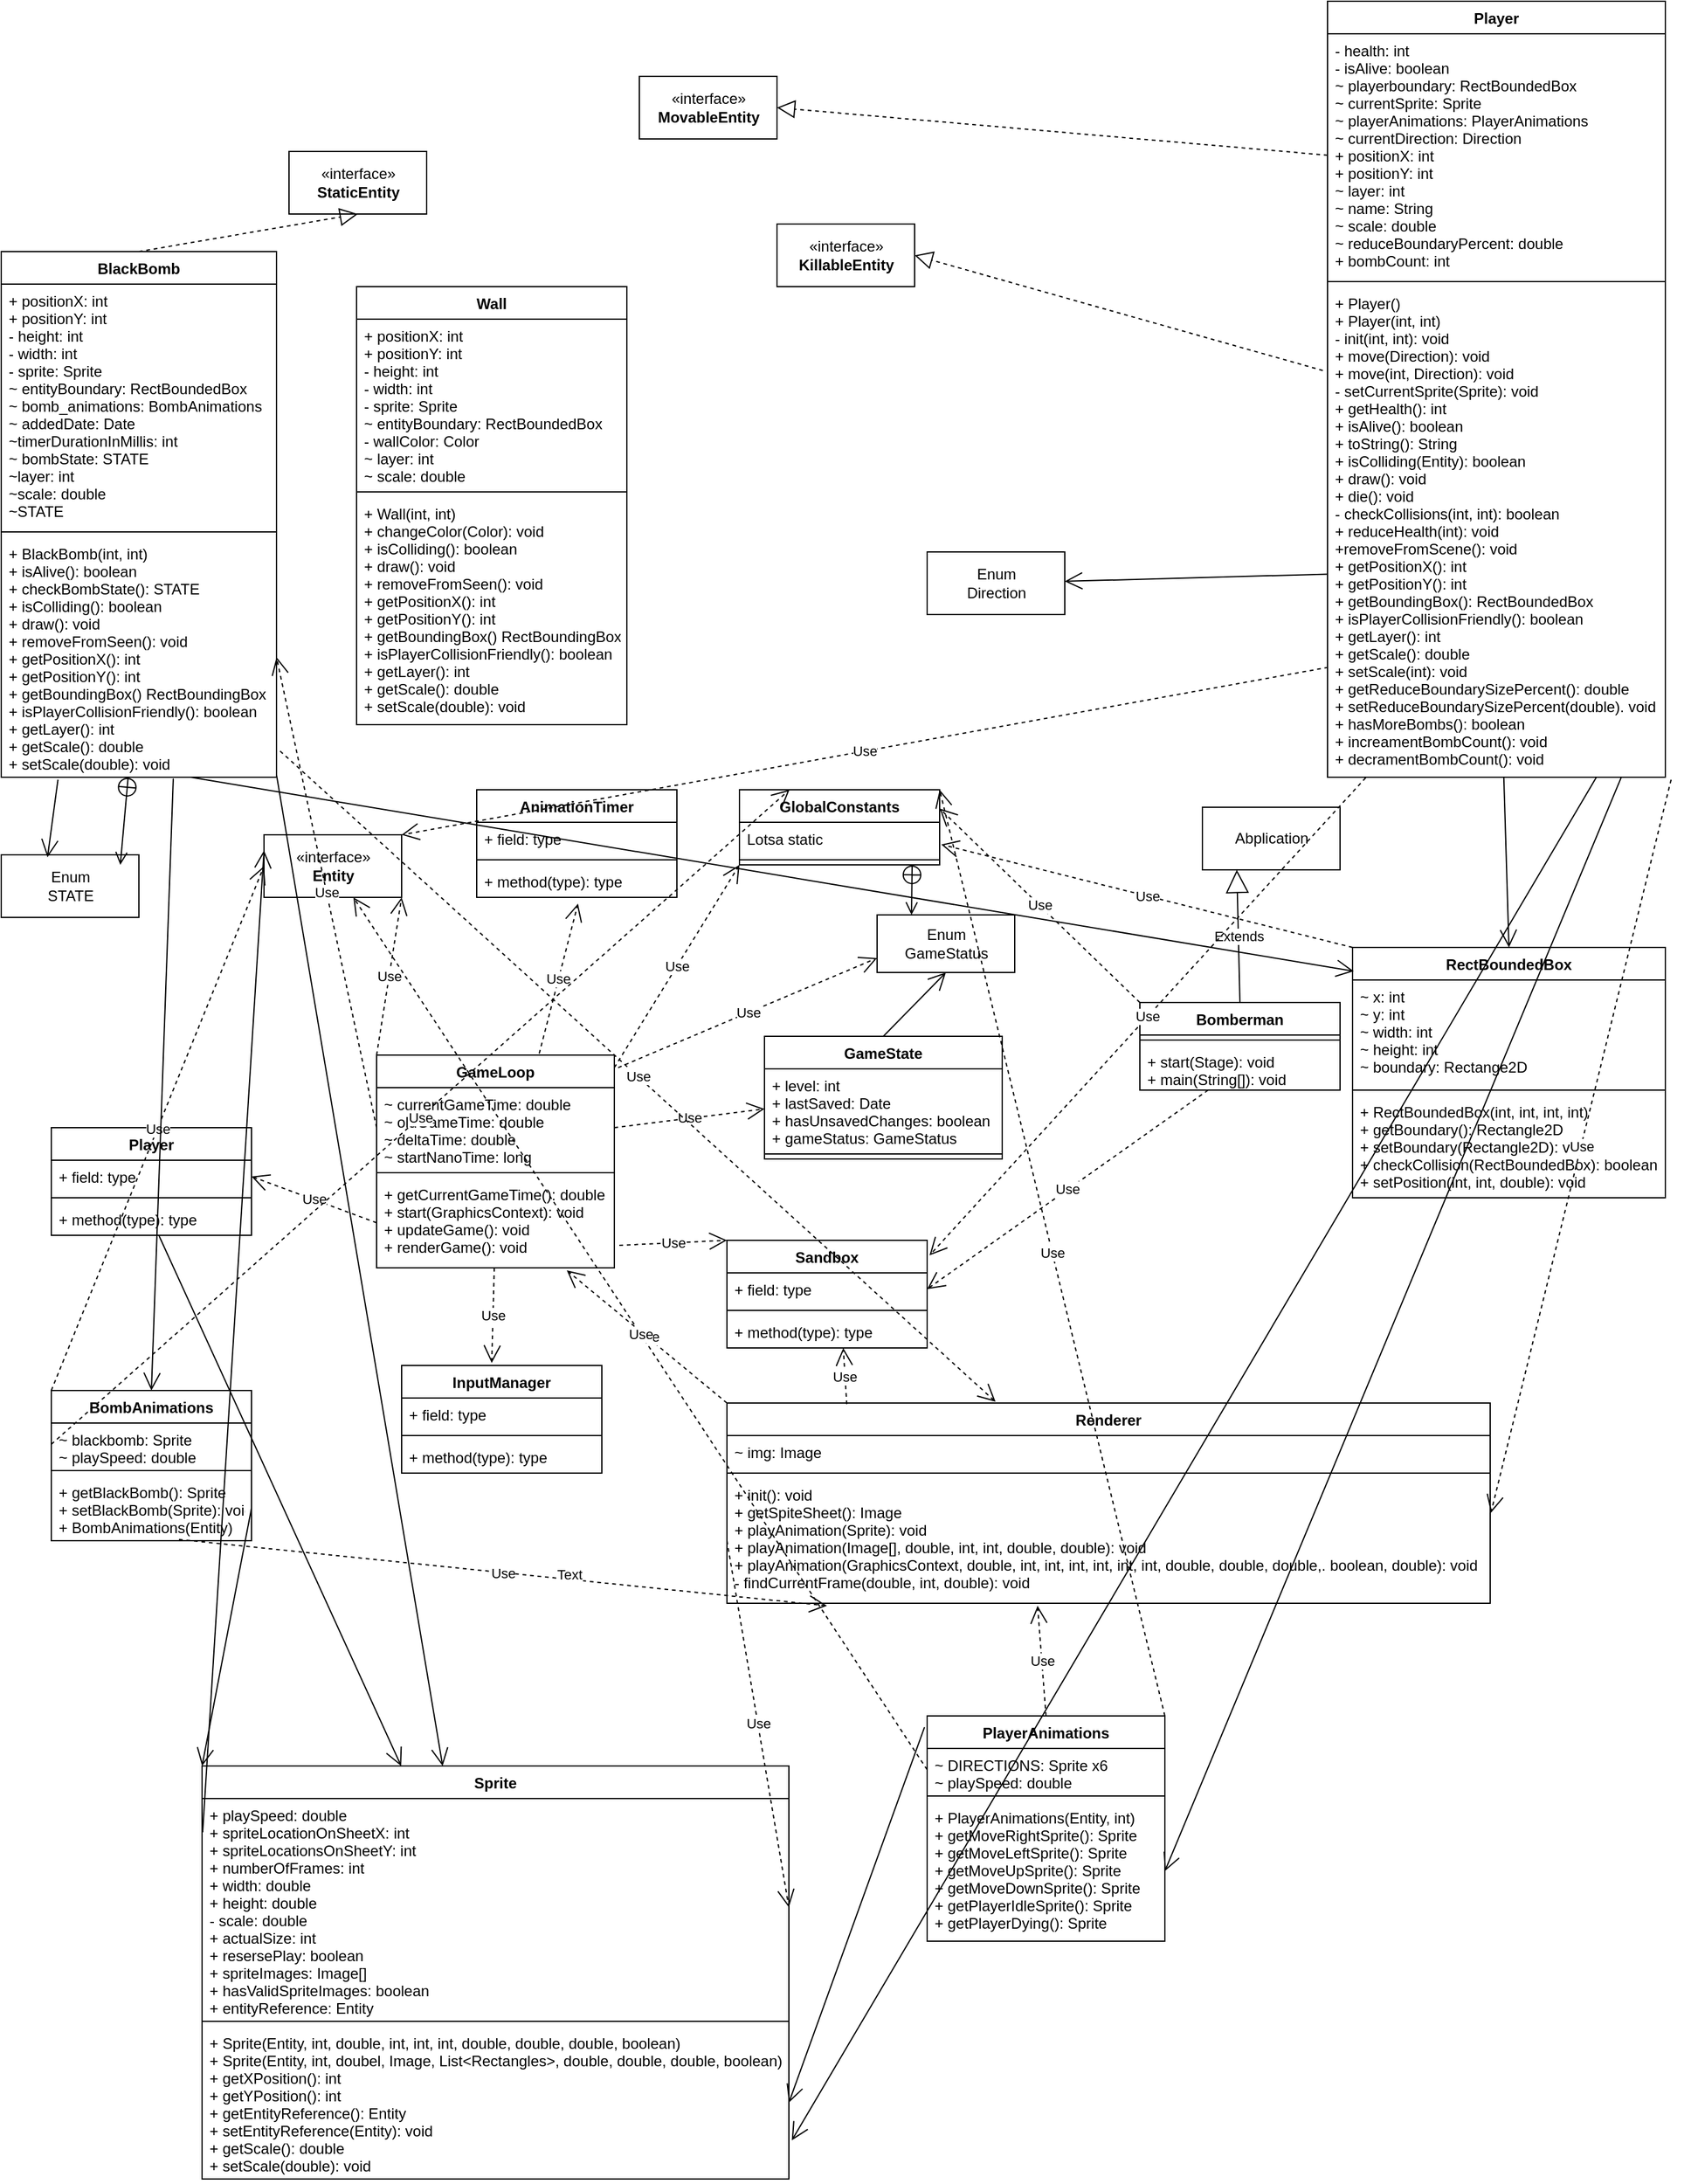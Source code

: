 <mxfile version="14.0.1" type="github">
  <diagram id="0eKhOtUCVPbXM_7ukMfv" name="Page-1">
    <mxGraphModel dx="1422" dy="1931" grid="1" gridSize="10" guides="1" tooltips="1" connect="1" arrows="1" fold="1" page="1" pageScale="1" pageWidth="827" pageHeight="1169" math="0" shadow="0">
      <root>
        <mxCell id="0" />
        <mxCell id="1" parent="0" />
        <mxCell id="uIsWyUHH1M8nKmppdKgK-1" value="GameLoop" style="swimlane;fontStyle=1;align=center;verticalAlign=top;childLayout=stackLayout;horizontal=1;startSize=26;horizontalStack=0;resizeParent=1;resizeParentMax=0;resizeLast=0;collapsible=1;marginBottom=0;" vertex="1" parent="1">
          <mxGeometry x="310" y="302" width="190" height="170" as="geometry" />
        </mxCell>
        <mxCell id="uIsWyUHH1M8nKmppdKgK-2" value="~ currentGameTime: double&#xa;~ oldGameTime: double&#xa;~ deltaTime: double&#xa;~ startNanoTime: long" style="text;strokeColor=none;fillColor=none;align=left;verticalAlign=top;spacingLeft=4;spacingRight=4;overflow=hidden;rotatable=0;points=[[0,0.5],[1,0.5]];portConstraint=eastwest;" vertex="1" parent="uIsWyUHH1M8nKmppdKgK-1">
          <mxGeometry y="26" width="190" height="64" as="geometry" />
        </mxCell>
        <mxCell id="uIsWyUHH1M8nKmppdKgK-3" value="" style="line;strokeWidth=1;fillColor=none;align=left;verticalAlign=middle;spacingTop=-1;spacingLeft=3;spacingRight=3;rotatable=0;labelPosition=right;points=[];portConstraint=eastwest;" vertex="1" parent="uIsWyUHH1M8nKmppdKgK-1">
          <mxGeometry y="90" width="190" height="8" as="geometry" />
        </mxCell>
        <mxCell id="uIsWyUHH1M8nKmppdKgK-4" value="+ getCurrentGameTime(): double&#xa;+ start(GraphicsContext): void&#xa;+ updateGame(): void&#xa;+ renderGame(): void" style="text;strokeColor=none;fillColor=none;align=left;verticalAlign=top;spacingLeft=4;spacingRight=4;overflow=hidden;rotatable=0;points=[[0,0.5],[1,0.5]];portConstraint=eastwest;" vertex="1" parent="uIsWyUHH1M8nKmppdKgK-1">
          <mxGeometry y="98" width="190" height="72" as="geometry" />
        </mxCell>
        <mxCell id="uIsWyUHH1M8nKmppdKgK-5" value="GameState" style="swimlane;fontStyle=1;align=center;verticalAlign=top;childLayout=stackLayout;horizontal=1;startSize=26;horizontalStack=0;resizeParent=1;resizeParentMax=0;resizeLast=0;collapsible=1;marginBottom=0;" vertex="1" parent="1">
          <mxGeometry x="620" y="287" width="190" height="98" as="geometry" />
        </mxCell>
        <mxCell id="uIsWyUHH1M8nKmppdKgK-6" value="+ level: int&#xa;+ lastSaved: Date&#xa;+ hasUnsavedChanges: boolean&#xa;+ gameStatus: GameStatus" style="text;strokeColor=none;fillColor=none;align=left;verticalAlign=top;spacingLeft=4;spacingRight=4;overflow=hidden;rotatable=0;points=[[0,0.5],[1,0.5]];portConstraint=eastwest;" vertex="1" parent="uIsWyUHH1M8nKmppdKgK-5">
          <mxGeometry y="26" width="190" height="64" as="geometry" />
        </mxCell>
        <mxCell id="uIsWyUHH1M8nKmppdKgK-7" value="" style="line;strokeWidth=1;fillColor=none;align=left;verticalAlign=middle;spacingTop=-1;spacingLeft=3;spacingRight=3;rotatable=0;labelPosition=right;points=[];portConstraint=eastwest;" vertex="1" parent="uIsWyUHH1M8nKmppdKgK-5">
          <mxGeometry y="90" width="190" height="8" as="geometry" />
        </mxCell>
        <mxCell id="uIsWyUHH1M8nKmppdKgK-9" value="Use" style="endArrow=open;endSize=12;dashed=1;html=1;exitX=1;exitY=0.5;exitDx=0;exitDy=0;entryX=0;entryY=0.5;entryDx=0;entryDy=0;" edge="1" parent="1" source="uIsWyUHH1M8nKmppdKgK-2" target="uIsWyUHH1M8nKmppdKgK-6">
          <mxGeometry width="160" relative="1" as="geometry">
            <mxPoint x="490" y="500" as="sourcePoint" />
            <mxPoint x="650" y="500" as="targetPoint" />
          </mxGeometry>
        </mxCell>
        <mxCell id="uIsWyUHH1M8nKmppdKgK-10" value="AnimationTimer" style="swimlane;fontStyle=1;align=center;verticalAlign=top;childLayout=stackLayout;horizontal=1;startSize=26;horizontalStack=0;resizeParent=1;resizeParentMax=0;resizeLast=0;collapsible=1;marginBottom=0;" vertex="1" parent="1">
          <mxGeometry x="390" y="90" width="160" height="86" as="geometry" />
        </mxCell>
        <mxCell id="uIsWyUHH1M8nKmppdKgK-11" value="+ field: type" style="text;strokeColor=none;fillColor=none;align=left;verticalAlign=top;spacingLeft=4;spacingRight=4;overflow=hidden;rotatable=0;points=[[0,0.5],[1,0.5]];portConstraint=eastwest;" vertex="1" parent="uIsWyUHH1M8nKmppdKgK-10">
          <mxGeometry y="26" width="160" height="26" as="geometry" />
        </mxCell>
        <mxCell id="uIsWyUHH1M8nKmppdKgK-12" value="" style="line;strokeWidth=1;fillColor=none;align=left;verticalAlign=middle;spacingTop=-1;spacingLeft=3;spacingRight=3;rotatable=0;labelPosition=right;points=[];portConstraint=eastwest;" vertex="1" parent="uIsWyUHH1M8nKmppdKgK-10">
          <mxGeometry y="52" width="160" height="8" as="geometry" />
        </mxCell>
        <mxCell id="uIsWyUHH1M8nKmppdKgK-13" value="+ method(type): type" style="text;strokeColor=none;fillColor=none;align=left;verticalAlign=top;spacingLeft=4;spacingRight=4;overflow=hidden;rotatable=0;points=[[0,0.5],[1,0.5]];portConstraint=eastwest;" vertex="1" parent="uIsWyUHH1M8nKmppdKgK-10">
          <mxGeometry y="60" width="160" height="26" as="geometry" />
        </mxCell>
        <mxCell id="uIsWyUHH1M8nKmppdKgK-15" value="Sandbox" style="swimlane;fontStyle=1;align=center;verticalAlign=top;childLayout=stackLayout;horizontal=1;startSize=26;horizontalStack=0;resizeParent=1;resizeParentMax=0;resizeLast=0;collapsible=1;marginBottom=0;" vertex="1" parent="1">
          <mxGeometry x="590" y="450" width="160" height="86" as="geometry" />
        </mxCell>
        <mxCell id="uIsWyUHH1M8nKmppdKgK-16" value="+ field: type" style="text;strokeColor=none;fillColor=none;align=left;verticalAlign=top;spacingLeft=4;spacingRight=4;overflow=hidden;rotatable=0;points=[[0,0.5],[1,0.5]];portConstraint=eastwest;" vertex="1" parent="uIsWyUHH1M8nKmppdKgK-15">
          <mxGeometry y="26" width="160" height="26" as="geometry" />
        </mxCell>
        <mxCell id="uIsWyUHH1M8nKmppdKgK-17" value="" style="line;strokeWidth=1;fillColor=none;align=left;verticalAlign=middle;spacingTop=-1;spacingLeft=3;spacingRight=3;rotatable=0;labelPosition=right;points=[];portConstraint=eastwest;" vertex="1" parent="uIsWyUHH1M8nKmppdKgK-15">
          <mxGeometry y="52" width="160" height="8" as="geometry" />
        </mxCell>
        <mxCell id="uIsWyUHH1M8nKmppdKgK-18" value="+ method(type): type" style="text;strokeColor=none;fillColor=none;align=left;verticalAlign=top;spacingLeft=4;spacingRight=4;overflow=hidden;rotatable=0;points=[[0,0.5],[1,0.5]];portConstraint=eastwest;" vertex="1" parent="uIsWyUHH1M8nKmppdKgK-15">
          <mxGeometry y="60" width="160" height="26" as="geometry" />
        </mxCell>
        <mxCell id="uIsWyUHH1M8nKmppdKgK-20" value="InputManager" style="swimlane;fontStyle=1;align=center;verticalAlign=top;childLayout=stackLayout;horizontal=1;startSize=26;horizontalStack=0;resizeParent=1;resizeParentMax=0;resizeLast=0;collapsible=1;marginBottom=0;" vertex="1" parent="1">
          <mxGeometry x="330" y="550" width="160" height="86" as="geometry" />
        </mxCell>
        <mxCell id="uIsWyUHH1M8nKmppdKgK-21" value="+ field: type" style="text;strokeColor=none;fillColor=none;align=left;verticalAlign=top;spacingLeft=4;spacingRight=4;overflow=hidden;rotatable=0;points=[[0,0.5],[1,0.5]];portConstraint=eastwest;" vertex="1" parent="uIsWyUHH1M8nKmppdKgK-20">
          <mxGeometry y="26" width="160" height="26" as="geometry" />
        </mxCell>
        <mxCell id="uIsWyUHH1M8nKmppdKgK-22" value="" style="line;strokeWidth=1;fillColor=none;align=left;verticalAlign=middle;spacingTop=-1;spacingLeft=3;spacingRight=3;rotatable=0;labelPosition=right;points=[];portConstraint=eastwest;" vertex="1" parent="uIsWyUHH1M8nKmppdKgK-20">
          <mxGeometry y="52" width="160" height="8" as="geometry" />
        </mxCell>
        <mxCell id="uIsWyUHH1M8nKmppdKgK-23" value="+ method(type): type" style="text;strokeColor=none;fillColor=none;align=left;verticalAlign=top;spacingLeft=4;spacingRight=4;overflow=hidden;rotatable=0;points=[[0,0.5],[1,0.5]];portConstraint=eastwest;" vertex="1" parent="uIsWyUHH1M8nKmppdKgK-20">
          <mxGeometry y="60" width="160" height="26" as="geometry" />
        </mxCell>
        <mxCell id="uIsWyUHH1M8nKmppdKgK-24" value="Use" style="endArrow=open;endSize=12;dashed=1;html=1;entryX=0.45;entryY=-0.023;entryDx=0;entryDy=0;entryPerimeter=0;" edge="1" parent="1" source="uIsWyUHH1M8nKmppdKgK-4" target="uIsWyUHH1M8nKmppdKgK-20">
          <mxGeometry width="160" relative="1" as="geometry">
            <mxPoint x="220" y="500" as="sourcePoint" />
            <mxPoint x="380" y="500" as="targetPoint" />
          </mxGeometry>
        </mxCell>
        <mxCell id="uIsWyUHH1M8nKmppdKgK-25" value="Player" style="swimlane;fontStyle=1;align=center;verticalAlign=top;childLayout=stackLayout;horizontal=1;startSize=26;horizontalStack=0;resizeParent=1;resizeParentMax=0;resizeLast=0;collapsible=1;marginBottom=0;" vertex="1" parent="1">
          <mxGeometry x="50" y="360" width="160" height="86" as="geometry" />
        </mxCell>
        <mxCell id="uIsWyUHH1M8nKmppdKgK-26" value="+ field: type" style="text;strokeColor=none;fillColor=none;align=left;verticalAlign=top;spacingLeft=4;spacingRight=4;overflow=hidden;rotatable=0;points=[[0,0.5],[1,0.5]];portConstraint=eastwest;" vertex="1" parent="uIsWyUHH1M8nKmppdKgK-25">
          <mxGeometry y="26" width="160" height="26" as="geometry" />
        </mxCell>
        <mxCell id="uIsWyUHH1M8nKmppdKgK-27" value="" style="line;strokeWidth=1;fillColor=none;align=left;verticalAlign=middle;spacingTop=-1;spacingLeft=3;spacingRight=3;rotatable=0;labelPosition=right;points=[];portConstraint=eastwest;" vertex="1" parent="uIsWyUHH1M8nKmppdKgK-25">
          <mxGeometry y="52" width="160" height="8" as="geometry" />
        </mxCell>
        <mxCell id="uIsWyUHH1M8nKmppdKgK-28" value="+ method(type): type" style="text;strokeColor=none;fillColor=none;align=left;verticalAlign=top;spacingLeft=4;spacingRight=4;overflow=hidden;rotatable=0;points=[[0,0.5],[1,0.5]];portConstraint=eastwest;" vertex="1" parent="uIsWyUHH1M8nKmppdKgK-25">
          <mxGeometry y="60" width="160" height="26" as="geometry" />
        </mxCell>
        <mxCell id="uIsWyUHH1M8nKmppdKgK-30" value="Use" style="endArrow=open;endSize=12;dashed=1;html=1;exitX=0;exitY=0.5;exitDx=0;exitDy=0;entryX=1;entryY=0.5;entryDx=0;entryDy=0;" edge="1" parent="1" source="uIsWyUHH1M8nKmppdKgK-4" target="uIsWyUHH1M8nKmppdKgK-26">
          <mxGeometry width="160" relative="1" as="geometry">
            <mxPoint x="190" y="480" as="sourcePoint" />
            <mxPoint x="350" y="480" as="targetPoint" />
          </mxGeometry>
        </mxCell>
        <mxCell id="uIsWyUHH1M8nKmppdKgK-35" value="«interface»&lt;br&gt;&lt;b&gt;Entity&lt;/b&gt;" style="html=1;" vertex="1" parent="1">
          <mxGeometry x="220" y="126" width="110" height="50" as="geometry" />
        </mxCell>
        <mxCell id="uIsWyUHH1M8nKmppdKgK-36" value="Use" style="endArrow=open;endSize=12;dashed=1;html=1;exitX=0;exitY=0;exitDx=0;exitDy=0;entryX=1;entryY=1;entryDx=0;entryDy=0;" edge="1" parent="1" source="uIsWyUHH1M8nKmppdKgK-1" target="uIsWyUHH1M8nKmppdKgK-35">
          <mxGeometry width="160" relative="1" as="geometry">
            <mxPoint x="300" y="230" as="sourcePoint" />
            <mxPoint x="460" y="230" as="targetPoint" />
          </mxGeometry>
        </mxCell>
        <mxCell id="uIsWyUHH1M8nKmppdKgK-37" value="Use" style="endArrow=open;endSize=12;dashed=1;html=1;exitX=1.021;exitY=0.75;exitDx=0;exitDy=0;exitPerimeter=0;entryX=0;entryY=0;entryDx=0;entryDy=0;" edge="1" parent="1" source="uIsWyUHH1M8nKmppdKgK-4" target="uIsWyUHH1M8nKmppdKgK-15">
          <mxGeometry width="160" relative="1" as="geometry">
            <mxPoint x="740" y="580" as="sourcePoint" />
            <mxPoint x="900" y="580" as="targetPoint" />
          </mxGeometry>
        </mxCell>
        <mxCell id="uIsWyUHH1M8nKmppdKgK-38" value="BlackBomb" style="swimlane;fontStyle=1;align=center;verticalAlign=top;childLayout=stackLayout;horizontal=1;startSize=26;horizontalStack=0;resizeParent=1;resizeParentMax=0;resizeLast=0;collapsible=1;marginBottom=0;" vertex="1" parent="1">
          <mxGeometry x="10" y="-340" width="220" height="420" as="geometry" />
        </mxCell>
        <mxCell id="uIsWyUHH1M8nKmppdKgK-39" value="+ positionX: int&#xa;+ positionY: int&#xa;- height: int&#xa;- width: int&#xa;- sprite: Sprite&#xa;~ entityBoundary: RectBoundedBox&#xa;~ bomb_animations: BombAnimations&#xa;~ addedDate: Date&#xa;~timerDurationInMillis: int&#xa;~ bombState: STATE&#xa;~layer: int&#xa;~scale: double&#xa;~STATE" style="text;strokeColor=none;fillColor=none;align=left;verticalAlign=top;spacingLeft=4;spacingRight=4;overflow=hidden;rotatable=0;points=[[0,0.5],[1,0.5]];portConstraint=eastwest;" vertex="1" parent="uIsWyUHH1M8nKmppdKgK-38">
          <mxGeometry y="26" width="220" height="194" as="geometry" />
        </mxCell>
        <mxCell id="uIsWyUHH1M8nKmppdKgK-40" value="" style="line;strokeWidth=1;fillColor=none;align=left;verticalAlign=middle;spacingTop=-1;spacingLeft=3;spacingRight=3;rotatable=0;labelPosition=right;points=[];portConstraint=eastwest;" vertex="1" parent="uIsWyUHH1M8nKmppdKgK-38">
          <mxGeometry y="220" width="220" height="8" as="geometry" />
        </mxCell>
        <mxCell id="uIsWyUHH1M8nKmppdKgK-41" value="+ BlackBomb(int, int)&#xa;+ isAlive(): boolean&#xa;+ checkBombState(): STATE&#xa;+ isColliding(): boolean&#xa;+ draw(): void&#xa;+ removeFromSeen(): void&#xa;+ getPositionX(): int&#xa;+ getPositionY(): int&#xa;+ getBoundingBox() RectBoundingBox&#xa;+ isPlayerCollisionFriendly(): boolean&#xa;+ getLayer(): int&#xa;+ getScale(): double&#xa;+ setScale(double): void" style="text;strokeColor=none;fillColor=none;align=left;verticalAlign=top;spacingLeft=4;spacingRight=4;overflow=hidden;rotatable=0;points=[[0,0.5],[1,0.5]];portConstraint=eastwest;" vertex="1" parent="uIsWyUHH1M8nKmppdKgK-38">
          <mxGeometry y="228" width="220" height="192" as="geometry" />
        </mxCell>
        <mxCell id="uIsWyUHH1M8nKmppdKgK-42" value="Use" style="endArrow=open;endSize=12;dashed=1;html=1;exitX=0;exitY=0.5;exitDx=0;exitDy=0;entryX=1;entryY=0.5;entryDx=0;entryDy=0;" edge="1" parent="1" source="uIsWyUHH1M8nKmppdKgK-2" target="uIsWyUHH1M8nKmppdKgK-41">
          <mxGeometry width="160" relative="1" as="geometry">
            <mxPoint x="80" y="540" as="sourcePoint" />
            <mxPoint x="240" y="540" as="targetPoint" />
          </mxGeometry>
        </mxCell>
        <mxCell id="uIsWyUHH1M8nKmppdKgK-43" value="Use" style="endArrow=open;endSize=12;dashed=1;html=1;exitX=0.684;exitY=-0.007;exitDx=0;exitDy=0;exitPerimeter=0;entryX=0.506;entryY=1.192;entryDx=0;entryDy=0;entryPerimeter=0;" edge="1" parent="1" source="uIsWyUHH1M8nKmppdKgK-1" target="uIsWyUHH1M8nKmppdKgK-13">
          <mxGeometry width="160" relative="1" as="geometry">
            <mxPoint x="420" y="260" as="sourcePoint" />
            <mxPoint x="580" y="260" as="targetPoint" />
          </mxGeometry>
        </mxCell>
        <mxCell id="uIsWyUHH1M8nKmppdKgK-44" value="GlobalConstants" style="swimlane;fontStyle=1;align=center;verticalAlign=top;childLayout=stackLayout;horizontal=1;startSize=26;horizontalStack=0;resizeParent=1;resizeParentMax=0;resizeLast=0;collapsible=1;marginBottom=0;" vertex="1" parent="1">
          <mxGeometry x="600" y="90" width="160" height="60" as="geometry" />
        </mxCell>
        <mxCell id="uIsWyUHH1M8nKmppdKgK-45" value="Lotsa static" style="text;strokeColor=none;fillColor=none;align=left;verticalAlign=top;spacingLeft=4;spacingRight=4;overflow=hidden;rotatable=0;points=[[0,0.5],[1,0.5]];portConstraint=eastwest;" vertex="1" parent="uIsWyUHH1M8nKmppdKgK-44">
          <mxGeometry y="26" width="160" height="26" as="geometry" />
        </mxCell>
        <mxCell id="uIsWyUHH1M8nKmppdKgK-46" value="" style="line;strokeWidth=1;fillColor=none;align=left;verticalAlign=middle;spacingTop=-1;spacingLeft=3;spacingRight=3;rotatable=0;labelPosition=right;points=[];portConstraint=eastwest;" vertex="1" parent="uIsWyUHH1M8nKmppdKgK-44">
          <mxGeometry y="52" width="160" height="8" as="geometry" />
        </mxCell>
        <mxCell id="uIsWyUHH1M8nKmppdKgK-48" value="Use" style="endArrow=open;endSize=12;dashed=1;html=1;exitX=1;exitY=0.059;exitDx=0;exitDy=0;exitPerimeter=0;entryX=0;entryY=1;entryDx=0;entryDy=0;" edge="1" parent="1" source="uIsWyUHH1M8nKmppdKgK-1" target="uIsWyUHH1M8nKmppdKgK-44">
          <mxGeometry width="160" relative="1" as="geometry">
            <mxPoint x="560" y="260" as="sourcePoint" />
            <mxPoint x="720" y="260" as="targetPoint" />
          </mxGeometry>
        </mxCell>
        <mxCell id="uIsWyUHH1M8nKmppdKgK-49" value="" style="endArrow=open;endFill=1;endSize=12;html=1;exitX=0.5;exitY=0;exitDx=0;exitDy=0;entryX=0.5;entryY=1;entryDx=0;entryDy=0;" edge="1" parent="1" source="uIsWyUHH1M8nKmppdKgK-5" target="uIsWyUHH1M8nKmppdKgK-51">
          <mxGeometry width="160" relative="1" as="geometry">
            <mxPoint x="690" y="260" as="sourcePoint" />
            <mxPoint x="830" y="230" as="targetPoint" />
          </mxGeometry>
        </mxCell>
        <mxCell id="uIsWyUHH1M8nKmppdKgK-51" value="Enum&lt;br&gt;GameStatus" style="html=1;" vertex="1" parent="1">
          <mxGeometry x="710" y="190" width="110" height="46" as="geometry" />
        </mxCell>
        <mxCell id="uIsWyUHH1M8nKmppdKgK-53" value="Use" style="endArrow=open;endSize=12;dashed=1;html=1;exitX=1.016;exitY=0.059;exitDx=0;exitDy=0;exitPerimeter=0;entryX=0;entryY=0.75;entryDx=0;entryDy=0;" edge="1" parent="1" source="uIsWyUHH1M8nKmppdKgK-1" target="uIsWyUHH1M8nKmppdKgK-51">
          <mxGeometry width="160" relative="1" as="geometry">
            <mxPoint x="540" y="270" as="sourcePoint" />
            <mxPoint x="700" y="270" as="targetPoint" />
          </mxGeometry>
        </mxCell>
        <mxCell id="uIsWyUHH1M8nKmppdKgK-52" value="" style="endArrow=open;startArrow=circlePlus;endFill=0;startFill=0;endSize=8;html=1;entryX=0.25;entryY=0;entryDx=0;entryDy=0;" edge="1" parent="1" target="uIsWyUHH1M8nKmppdKgK-51">
          <mxGeometry width="160" relative="1" as="geometry">
            <mxPoint x="738" y="150" as="sourcePoint" />
            <mxPoint x="780" y="250" as="targetPoint" />
          </mxGeometry>
        </mxCell>
        <mxCell id="uIsWyUHH1M8nKmppdKgK-55" value="Renderer" style="swimlane;fontStyle=1;align=center;verticalAlign=top;childLayout=stackLayout;horizontal=1;startSize=26;horizontalStack=0;resizeParent=1;resizeParentMax=0;resizeLast=0;collapsible=1;marginBottom=0;" vertex="1" parent="1">
          <mxGeometry x="590" y="580" width="610" height="160" as="geometry" />
        </mxCell>
        <mxCell id="uIsWyUHH1M8nKmppdKgK-56" value="~ img: Image" style="text;strokeColor=none;fillColor=none;align=left;verticalAlign=top;spacingLeft=4;spacingRight=4;overflow=hidden;rotatable=0;points=[[0,0.5],[1,0.5]];portConstraint=eastwest;" vertex="1" parent="uIsWyUHH1M8nKmppdKgK-55">
          <mxGeometry y="26" width="610" height="26" as="geometry" />
        </mxCell>
        <mxCell id="uIsWyUHH1M8nKmppdKgK-57" value="" style="line;strokeWidth=1;fillColor=none;align=left;verticalAlign=middle;spacingTop=-1;spacingLeft=3;spacingRight=3;rotatable=0;labelPosition=right;points=[];portConstraint=eastwest;" vertex="1" parent="uIsWyUHH1M8nKmppdKgK-55">
          <mxGeometry y="52" width="610" height="8" as="geometry" />
        </mxCell>
        <mxCell id="uIsWyUHH1M8nKmppdKgK-58" value="+ init(): void&#xa;+ getSpiteSheet(): Image&#xa;+ playAnimation(Sprite): void&#xa;+ playAnimation(Image[], double, int, int, double, double): void&#xa;+ playAnimation(GraphicsContext, double, int, int, int, int, int, int, double, double, double,. boolean, double): void&#xa;- findCurrentFrame(double, int, double): void" style="text;strokeColor=none;fillColor=none;align=left;verticalAlign=top;spacingLeft=4;spacingRight=4;overflow=hidden;rotatable=0;points=[[0,0.5],[1,0.5]];portConstraint=eastwest;" vertex="1" parent="uIsWyUHH1M8nKmppdKgK-55">
          <mxGeometry y="60" width="610" height="100" as="geometry" />
        </mxCell>
        <mxCell id="uIsWyUHH1M8nKmppdKgK-59" value="Use" style="endArrow=open;endSize=12;dashed=1;html=1;exitX=0.157;exitY=0.006;exitDx=0;exitDy=0;exitPerimeter=0;entryX=0.581;entryY=1;entryDx=0;entryDy=0;entryPerimeter=0;" edge="1" parent="1" source="uIsWyUHH1M8nKmppdKgK-55" target="uIsWyUHH1M8nKmppdKgK-18">
          <mxGeometry width="160" relative="1" as="geometry">
            <mxPoint x="970" y="460" as="sourcePoint" />
            <mxPoint x="1130" y="460" as="targetPoint" />
          </mxGeometry>
        </mxCell>
        <mxCell id="uIsWyUHH1M8nKmppdKgK-60" value="Use" style="endArrow=open;endSize=12;dashed=1;html=1;exitX=0;exitY=0;exitDx=0;exitDy=0;entryX=0.8;entryY=1.028;entryDx=0;entryDy=0;entryPerimeter=0;" edge="1" parent="1" source="uIsWyUHH1M8nKmppdKgK-55" target="uIsWyUHH1M8nKmppdKgK-4">
          <mxGeometry width="160" relative="1" as="geometry">
            <mxPoint x="310" y="700" as="sourcePoint" />
            <mxPoint x="470" y="700" as="targetPoint" />
          </mxGeometry>
        </mxCell>
        <mxCell id="uIsWyUHH1M8nKmppdKgK-61" value="Bomberman" style="swimlane;fontStyle=1;align=center;verticalAlign=top;childLayout=stackLayout;horizontal=1;startSize=26;horizontalStack=0;resizeParent=1;resizeParentMax=0;resizeLast=0;collapsible=1;marginBottom=0;" vertex="1" parent="1">
          <mxGeometry x="920" y="260" width="160" height="70" as="geometry" />
        </mxCell>
        <mxCell id="uIsWyUHH1M8nKmppdKgK-63" value="" style="line;strokeWidth=1;fillColor=none;align=left;verticalAlign=middle;spacingTop=-1;spacingLeft=3;spacingRight=3;rotatable=0;labelPosition=right;points=[];portConstraint=eastwest;" vertex="1" parent="uIsWyUHH1M8nKmppdKgK-61">
          <mxGeometry y="26" width="160" height="8" as="geometry" />
        </mxCell>
        <mxCell id="uIsWyUHH1M8nKmppdKgK-64" value="+ start(Stage): void&#xa;+ main(String[]): void" style="text;strokeColor=none;fillColor=none;align=left;verticalAlign=top;spacingLeft=4;spacingRight=4;overflow=hidden;rotatable=0;points=[[0,0.5],[1,0.5]];portConstraint=eastwest;" vertex="1" parent="uIsWyUHH1M8nKmppdKgK-61">
          <mxGeometry y="34" width="160" height="36" as="geometry" />
        </mxCell>
        <mxCell id="uIsWyUHH1M8nKmppdKgK-65" value="Abplication" style="html=1;" vertex="1" parent="1">
          <mxGeometry x="970" y="104" width="110" height="50" as="geometry" />
        </mxCell>
        <mxCell id="uIsWyUHH1M8nKmppdKgK-66" value="Extends" style="endArrow=block;endSize=16;endFill=0;html=1;exitX=0.5;exitY=0;exitDx=0;exitDy=0;entryX=0.25;entryY=1;entryDx=0;entryDy=0;" edge="1" parent="1" source="uIsWyUHH1M8nKmppdKgK-61" target="uIsWyUHH1M8nKmppdKgK-65">
          <mxGeometry width="160" relative="1" as="geometry">
            <mxPoint x="1050" y="200" as="sourcePoint" />
            <mxPoint x="1210" y="200" as="targetPoint" />
          </mxGeometry>
        </mxCell>
        <mxCell id="uIsWyUHH1M8nKmppdKgK-67" value="Use" style="endArrow=open;endSize=12;dashed=1;html=1;entryX=1;entryY=0.5;entryDx=0;entryDy=0;" edge="1" parent="1" source="uIsWyUHH1M8nKmppdKgK-64" target="uIsWyUHH1M8nKmppdKgK-16">
          <mxGeometry width="160" relative="1" as="geometry">
            <mxPoint x="880" y="450" as="sourcePoint" />
            <mxPoint x="1040" y="450" as="targetPoint" />
          </mxGeometry>
        </mxCell>
        <mxCell id="uIsWyUHH1M8nKmppdKgK-68" value="Use" style="endArrow=open;endSize=12;dashed=1;html=1;exitX=0;exitY=0;exitDx=0;exitDy=0;entryX=1;entryY=0.25;entryDx=0;entryDy=0;" edge="1" parent="1" source="uIsWyUHH1M8nKmppdKgK-61" target="uIsWyUHH1M8nKmppdKgK-44">
          <mxGeometry width="160" relative="1" as="geometry">
            <mxPoint x="990" y="400" as="sourcePoint" />
            <mxPoint x="1150" y="400" as="targetPoint" />
          </mxGeometry>
        </mxCell>
        <mxCell id="uIsWyUHH1M8nKmppdKgK-69" value="BombAnimations" style="swimlane;fontStyle=1;align=center;verticalAlign=top;childLayout=stackLayout;horizontal=1;startSize=26;horizontalStack=0;resizeParent=1;resizeParentMax=0;resizeLast=0;collapsible=1;marginBottom=0;" vertex="1" parent="1">
          <mxGeometry x="50" y="570" width="160" height="120" as="geometry" />
        </mxCell>
        <mxCell id="uIsWyUHH1M8nKmppdKgK-70" value="~ blackbomb: Sprite&#xa;~ playSpeed: double" style="text;strokeColor=none;fillColor=none;align=left;verticalAlign=top;spacingLeft=4;spacingRight=4;overflow=hidden;rotatable=0;points=[[0,0.5],[1,0.5]];portConstraint=eastwest;" vertex="1" parent="uIsWyUHH1M8nKmppdKgK-69">
          <mxGeometry y="26" width="160" height="34" as="geometry" />
        </mxCell>
        <mxCell id="uIsWyUHH1M8nKmppdKgK-71" value="" style="line;strokeWidth=1;fillColor=none;align=left;verticalAlign=middle;spacingTop=-1;spacingLeft=3;spacingRight=3;rotatable=0;labelPosition=right;points=[];portConstraint=eastwest;" vertex="1" parent="uIsWyUHH1M8nKmppdKgK-69">
          <mxGeometry y="60" width="160" height="8" as="geometry" />
        </mxCell>
        <mxCell id="uIsWyUHH1M8nKmppdKgK-72" value="+ getBlackBomb(): Sprite&#xa;+ setBlackBomb(Sprite): void&#xa;+ BombAnimations(Entity)" style="text;strokeColor=none;fillColor=none;align=left;verticalAlign=top;spacingLeft=4;spacingRight=4;overflow=hidden;rotatable=0;points=[[0,0.5],[1,0.5]];portConstraint=eastwest;" vertex="1" parent="uIsWyUHH1M8nKmppdKgK-69">
          <mxGeometry y="68" width="160" height="52" as="geometry" />
        </mxCell>
        <mxCell id="uIsWyUHH1M8nKmppdKgK-73" value="Sprite" style="swimlane;fontStyle=1;align=center;verticalAlign=top;childLayout=stackLayout;horizontal=1;startSize=26;horizontalStack=0;resizeParent=1;resizeParentMax=0;resizeLast=0;collapsible=1;marginBottom=0;" vertex="1" parent="1">
          <mxGeometry x="170.5" y="870" width="469" height="330" as="geometry" />
        </mxCell>
        <mxCell id="uIsWyUHH1M8nKmppdKgK-74" value="+ playSpeed: double&#xa;+ spriteLocationOnSheetX: int&#xa;+ spriteLocationsOnSheetY: int&#xa;+ numberOfFrames: int&#xa;+ width: double&#xa;+ height: double&#xa;- scale: double&#xa;+ actualSize: int&#xa;+ resersePlay: boolean&#xa;+ spriteImages: Image[]&#xa;+ hasValidSpriteImages: boolean&#xa;+ entityReference: Entity" style="text;strokeColor=none;fillColor=none;align=left;verticalAlign=top;spacingLeft=4;spacingRight=4;overflow=hidden;rotatable=0;points=[[0,0.5],[1,0.5]];portConstraint=eastwest;" vertex="1" parent="uIsWyUHH1M8nKmppdKgK-73">
          <mxGeometry y="26" width="469" height="174" as="geometry" />
        </mxCell>
        <mxCell id="uIsWyUHH1M8nKmppdKgK-75" value="" style="line;strokeWidth=1;fillColor=none;align=left;verticalAlign=middle;spacingTop=-1;spacingLeft=3;spacingRight=3;rotatable=0;labelPosition=right;points=[];portConstraint=eastwest;" vertex="1" parent="uIsWyUHH1M8nKmppdKgK-73">
          <mxGeometry y="200" width="469" height="8" as="geometry" />
        </mxCell>
        <mxCell id="uIsWyUHH1M8nKmppdKgK-76" value="+ Sprite(Entity, int, double, int, int, int, double, double, double, boolean)&#xa;+ Sprite(Entity, int, doubel, Image, List&lt;Rectangles&gt;, double, double, double, boolean)&#xa;+ getXPosition(): int&#xa;+ getYPosition(): int&#xa;+ getEntityReference(): Entity&#xa;+ setEntityReference(Entity): void&#xa;+ getScale(): double&#xa;+ setScale(double): void" style="text;strokeColor=none;fillColor=none;align=left;verticalAlign=top;spacingLeft=4;spacingRight=4;overflow=hidden;rotatable=0;points=[[0,0.5],[1,0.5]];portConstraint=eastwest;" vertex="1" parent="uIsWyUHH1M8nKmppdKgK-73">
          <mxGeometry y="208" width="469" height="122" as="geometry" />
        </mxCell>
        <mxCell id="uIsWyUHH1M8nKmppdKgK-77" value="Use" style="endArrow=open;endSize=12;dashed=1;html=1;exitX=0;exitY=0.5;exitDx=0;exitDy=0;entryX=1;entryY=0.5;entryDx=0;entryDy=0;" edge="1" parent="1" source="uIsWyUHH1M8nKmppdKgK-58" target="uIsWyUHH1M8nKmppdKgK-74">
          <mxGeometry width="160" relative="1" as="geometry">
            <mxPoint x="400" y="650" as="sourcePoint" />
            <mxPoint x="560" y="650" as="targetPoint" />
          </mxGeometry>
        </mxCell>
        <mxCell id="uIsWyUHH1M8nKmppdKgK-78" value="" style="endArrow=open;endFill=1;endSize=12;html=1;exitX=1;exitY=0.5;exitDx=0;exitDy=0;entryX=0;entryY=0;entryDx=0;entryDy=0;" edge="1" parent="1" source="uIsWyUHH1M8nKmppdKgK-72" target="uIsWyUHH1M8nKmppdKgK-73">
          <mxGeometry width="160" relative="1" as="geometry">
            <mxPoint x="150" y="690" as="sourcePoint" />
            <mxPoint x="310" y="690" as="targetPoint" />
          </mxGeometry>
        </mxCell>
        <mxCell id="uIsWyUHH1M8nKmppdKgK-79" value="Use" style="endArrow=open;endSize=12;dashed=1;html=1;exitX=0;exitY=0;exitDx=0;exitDy=0;entryX=0;entryY=0.5;entryDx=0;entryDy=0;" edge="1" parent="1" source="uIsWyUHH1M8nKmppdKgK-69" target="uIsWyUHH1M8nKmppdKgK-35">
          <mxGeometry width="160" relative="1" as="geometry">
            <mxPoint x="70" y="520" as="sourcePoint" />
            <mxPoint x="230" y="520" as="targetPoint" />
          </mxGeometry>
        </mxCell>
        <mxCell id="uIsWyUHH1M8nKmppdKgK-80" value="Use" style="endArrow=open;endSize=12;dashed=1;html=1;exitX=0.638;exitY=0.981;exitDx=0;exitDy=0;exitPerimeter=0;entryX=0.131;entryY=1.02;entryDx=0;entryDy=0;entryPerimeter=0;" edge="1" parent="1" source="uIsWyUHH1M8nKmppdKgK-72" target="uIsWyUHH1M8nKmppdKgK-58">
          <mxGeometry width="160" relative="1" as="geometry">
            <mxPoint x="370" y="840" as="sourcePoint" />
            <mxPoint x="530" y="840" as="targetPoint" />
          </mxGeometry>
        </mxCell>
        <mxCell id="uIsWyUHH1M8nKmppdKgK-91" value="Text" style="edgeLabel;html=1;align=center;verticalAlign=middle;resizable=0;points=[];" vertex="1" connectable="0" parent="uIsWyUHH1M8nKmppdKgK-80">
          <mxGeometry x="0.203" y="4" relative="1" as="geometry">
            <mxPoint as="offset" />
          </mxGeometry>
        </mxCell>
        <mxCell id="uIsWyUHH1M8nKmppdKgK-81" value="" style="endArrow=open;endFill=1;endSize=12;html=1;" edge="1" parent="1" source="uIsWyUHH1M8nKmppdKgK-28" target="uIsWyUHH1M8nKmppdKgK-73">
          <mxGeometry width="160" relative="1" as="geometry">
            <mxPoint x="190" y="490" as="sourcePoint" />
            <mxPoint x="350" y="490" as="targetPoint" />
          </mxGeometry>
        </mxCell>
        <mxCell id="uIsWyUHH1M8nKmppdKgK-82" value="Use" style="endArrow=open;endSize=12;dashed=1;html=1;exitX=0;exitY=0.5;exitDx=0;exitDy=0;entryX=0.25;entryY=0;entryDx=0;entryDy=0;" edge="1" parent="1" source="uIsWyUHH1M8nKmppdKgK-70" target="uIsWyUHH1M8nKmppdKgK-44">
          <mxGeometry width="160" relative="1" as="geometry">
            <mxPoint x="20" y="700" as="sourcePoint" />
            <mxPoint x="180" y="700" as="targetPoint" />
          </mxGeometry>
        </mxCell>
        <mxCell id="uIsWyUHH1M8nKmppdKgK-83" value="PlayerAnimations" style="swimlane;fontStyle=1;align=center;verticalAlign=top;childLayout=stackLayout;horizontal=1;startSize=26;horizontalStack=0;resizeParent=1;resizeParentMax=0;resizeLast=0;collapsible=1;marginBottom=0;" vertex="1" parent="1">
          <mxGeometry x="750" y="830" width="190" height="180" as="geometry" />
        </mxCell>
        <mxCell id="uIsWyUHH1M8nKmppdKgK-84" value="~ DIRECTIONS: Sprite x6&#xa;~ playSpeed: double&#xa;" style="text;strokeColor=none;fillColor=none;align=left;verticalAlign=top;spacingLeft=4;spacingRight=4;overflow=hidden;rotatable=0;points=[[0,0.5],[1,0.5]];portConstraint=eastwest;" vertex="1" parent="uIsWyUHH1M8nKmppdKgK-83">
          <mxGeometry y="26" width="190" height="34" as="geometry" />
        </mxCell>
        <mxCell id="uIsWyUHH1M8nKmppdKgK-85" value="" style="line;strokeWidth=1;fillColor=none;align=left;verticalAlign=middle;spacingTop=-1;spacingLeft=3;spacingRight=3;rotatable=0;labelPosition=right;points=[];portConstraint=eastwest;" vertex="1" parent="uIsWyUHH1M8nKmppdKgK-83">
          <mxGeometry y="60" width="190" height="8" as="geometry" />
        </mxCell>
        <mxCell id="uIsWyUHH1M8nKmppdKgK-86" value="+ PlayerAnimations(Entity, int)&#xa;+ getMoveRightSprite(): Sprite&#xa;+ getMoveLeftSprite(): Sprite&#xa;+ getMoveUpSprite(): Sprite&#xa;+ getMoveDownSprite(): Sprite&#xa;+ getPlayerIdleSprite(): Sprite&#xa;+ getPlayerDying(): Sprite" style="text;strokeColor=none;fillColor=none;align=left;verticalAlign=top;spacingLeft=4;spacingRight=4;overflow=hidden;rotatable=0;points=[[0,0.5],[1,0.5]];portConstraint=eastwest;" vertex="1" parent="uIsWyUHH1M8nKmppdKgK-83">
          <mxGeometry y="68" width="190" height="112" as="geometry" />
        </mxCell>
        <mxCell id="uIsWyUHH1M8nKmppdKgK-87" value="Use" style="endArrow=open;endSize=12;dashed=1;html=1;exitX=0.5;exitY=0;exitDx=0;exitDy=0;entryX=0.407;entryY=1.02;entryDx=0;entryDy=0;entryPerimeter=0;" edge="1" parent="1" source="uIsWyUHH1M8nKmppdKgK-83" target="uIsWyUHH1M8nKmppdKgK-58">
          <mxGeometry width="160" relative="1" as="geometry">
            <mxPoint x="900" y="820" as="sourcePoint" />
            <mxPoint x="1060" y="820" as="targetPoint" />
          </mxGeometry>
        </mxCell>
        <mxCell id="uIsWyUHH1M8nKmppdKgK-88" value="" style="endArrow=open;endFill=1;endSize=12;html=1;exitX=-0.011;exitY=0.05;exitDx=0;exitDy=0;exitPerimeter=0;entryX=1;entryY=0.5;entryDx=0;entryDy=0;" edge="1" parent="1" source="uIsWyUHH1M8nKmppdKgK-83" target="uIsWyUHH1M8nKmppdKgK-76">
          <mxGeometry width="160" relative="1" as="geometry">
            <mxPoint x="550" y="910" as="sourcePoint" />
            <mxPoint x="710" y="910" as="targetPoint" />
          </mxGeometry>
        </mxCell>
        <mxCell id="uIsWyUHH1M8nKmppdKgK-89" value="Use" style="endArrow=open;endSize=12;dashed=1;html=1;exitX=1;exitY=0;exitDx=0;exitDy=0;entryX=1;entryY=0;entryDx=0;entryDy=0;" edge="1" parent="1" source="uIsWyUHH1M8nKmppdKgK-83" target="uIsWyUHH1M8nKmppdKgK-44">
          <mxGeometry width="160" relative="1" as="geometry">
            <mxPoint x="970" y="810" as="sourcePoint" />
            <mxPoint x="1130" y="810" as="targetPoint" />
          </mxGeometry>
        </mxCell>
        <mxCell id="uIsWyUHH1M8nKmppdKgK-90" value="Use" style="endArrow=open;endSize=12;dashed=1;html=1;exitX=0;exitY=0.5;exitDx=0;exitDy=0;" edge="1" parent="1" source="uIsWyUHH1M8nKmppdKgK-84" target="uIsWyUHH1M8nKmppdKgK-35">
          <mxGeometry width="160" relative="1" as="geometry">
            <mxPoint x="570" y="910" as="sourcePoint" />
            <mxPoint x="135" y="143" as="targetPoint" />
          </mxGeometry>
        </mxCell>
        <mxCell id="uIsWyUHH1M8nKmppdKgK-92" value="" style="endArrow=open;endFill=1;endSize=12;html=1;exitX=0.001;exitY=0.155;exitDx=0;exitDy=0;exitPerimeter=0;entryX=0;entryY=0.25;entryDx=0;entryDy=0;" edge="1" parent="1" source="uIsWyUHH1M8nKmppdKgK-74" target="uIsWyUHH1M8nKmppdKgK-35">
          <mxGeometry width="160" relative="1" as="geometry">
            <mxPoint x="380" y="800" as="sourcePoint" />
            <mxPoint x="540" y="800" as="targetPoint" />
          </mxGeometry>
        </mxCell>
        <mxCell id="uIsWyUHH1M8nKmppdKgK-93" value="Enum&lt;br&gt;Direction" style="html=1;" vertex="1" parent="1">
          <mxGeometry x="750" y="-100" width="110" height="50" as="geometry" />
        </mxCell>
        <mxCell id="uIsWyUHH1M8nKmppdKgK-95" value="RectBoundedBox" style="swimlane;fontStyle=1;align=center;verticalAlign=top;childLayout=stackLayout;horizontal=1;startSize=26;horizontalStack=0;resizeParent=1;resizeParentMax=0;resizeLast=0;collapsible=1;marginBottom=0;" vertex="1" parent="1">
          <mxGeometry x="1090" y="216" width="250" height="200" as="geometry" />
        </mxCell>
        <mxCell id="uIsWyUHH1M8nKmppdKgK-96" value="~ x: int&#xa;~ y: int&#xa;~ width: int&#xa;~ height: int&#xa;~ boundary: Rectange2D" style="text;strokeColor=none;fillColor=none;align=left;verticalAlign=top;spacingLeft=4;spacingRight=4;overflow=hidden;rotatable=0;points=[[0,0.5],[1,0.5]];portConstraint=eastwest;" vertex="1" parent="uIsWyUHH1M8nKmppdKgK-95">
          <mxGeometry y="26" width="250" height="84" as="geometry" />
        </mxCell>
        <mxCell id="uIsWyUHH1M8nKmppdKgK-97" value="" style="line;strokeWidth=1;fillColor=none;align=left;verticalAlign=middle;spacingTop=-1;spacingLeft=3;spacingRight=3;rotatable=0;labelPosition=right;points=[];portConstraint=eastwest;" vertex="1" parent="uIsWyUHH1M8nKmppdKgK-95">
          <mxGeometry y="110" width="250" height="8" as="geometry" />
        </mxCell>
        <mxCell id="uIsWyUHH1M8nKmppdKgK-98" value="+ RectBoundedBox(int, int, int, int)&#xa;+ getBoundary(): Rectangle2D&#xa;+ setBoundary(Rectangle2D): void&#xa;+ checkCollision(RectBoundedBox): boolean&#xa;+ setPosition(int, int, double): void" style="text;strokeColor=none;fillColor=none;align=left;verticalAlign=top;spacingLeft=4;spacingRight=4;overflow=hidden;rotatable=0;points=[[0,0.5],[1,0.5]];portConstraint=eastwest;" vertex="1" parent="uIsWyUHH1M8nKmppdKgK-95">
          <mxGeometry y="118" width="250" height="82" as="geometry" />
        </mxCell>
        <mxCell id="uIsWyUHH1M8nKmppdKgK-99" value="Use" style="endArrow=open;endSize=12;dashed=1;html=1;exitX=0;exitY=0;exitDx=0;exitDy=0;entryX=1.008;entryY=0.681;entryDx=0;entryDy=0;entryPerimeter=0;" edge="1" parent="1" source="uIsWyUHH1M8nKmppdKgK-95" target="uIsWyUHH1M8nKmppdKgK-45">
          <mxGeometry width="160" relative="1" as="geometry">
            <mxPoint x="1130" y="190" as="sourcePoint" />
            <mxPoint x="1290" y="190" as="targetPoint" />
          </mxGeometry>
        </mxCell>
        <mxCell id="uIsWyUHH1M8nKmppdKgK-100" value="Player" style="swimlane;fontStyle=1;align=center;verticalAlign=top;childLayout=stackLayout;horizontal=1;startSize=26;horizontalStack=0;resizeParent=1;resizeParentMax=0;resizeLast=0;collapsible=1;marginBottom=0;" vertex="1" parent="1">
          <mxGeometry x="1070" y="-540" width="270" height="620" as="geometry" />
        </mxCell>
        <mxCell id="uIsWyUHH1M8nKmppdKgK-101" value="- health: int&#xa;- isAlive: boolean&#xa;~ playerboundary: RectBoundedBox&#xa;~ currentSprite: Sprite&#xa;~ playerAnimations: PlayerAnimations&#xa;~ currentDirection: Direction&#xa;+ positionX: int&#xa;+ positionY: int&#xa;~ layer: int&#xa;~ name: String&#xa;~ scale: double&#xa;~ reduceBoundaryPercent: double&#xa;+ bombCount: int" style="text;strokeColor=none;fillColor=none;align=left;verticalAlign=top;spacingLeft=4;spacingRight=4;overflow=hidden;rotatable=0;points=[[0,0.5],[1,0.5]];portConstraint=eastwest;" vertex="1" parent="uIsWyUHH1M8nKmppdKgK-100">
          <mxGeometry y="26" width="270" height="194" as="geometry" />
        </mxCell>
        <mxCell id="uIsWyUHH1M8nKmppdKgK-102" value="" style="line;strokeWidth=1;fillColor=none;align=left;verticalAlign=middle;spacingTop=-1;spacingLeft=3;spacingRight=3;rotatable=0;labelPosition=right;points=[];portConstraint=eastwest;" vertex="1" parent="uIsWyUHH1M8nKmppdKgK-100">
          <mxGeometry y="220" width="270" height="8" as="geometry" />
        </mxCell>
        <mxCell id="uIsWyUHH1M8nKmppdKgK-103" value="+ Player()&#xa;+ Player(int, int)&#xa;- init(int, int): void&#xa;+ move(Direction): void&#xa;+ move(int, Direction): void&#xa;- setCurrentSprite(Sprite): void&#xa;+ getHealth(): int&#xa;+ isAlive(): boolean&#xa;+ toString(): String&#xa;+ isColliding(Entity): boolean&#xa;+ draw(): void&#xa;+ die(): void&#xa;- checkCollisions(int, int): boolean&#xa;+ reduceHealth(int): void&#xa;+removeFromScene(): void&#xa;+ getPositionX(): int&#xa;+ getPositionY(): int&#xa;+ getBoundingBox(): RectBoundedBox&#xa;+ isPlayerCollisionFriendly(): boolean&#xa;+ getLayer(): int&#xa;+ getScale(): double&#xa;+ setScale(int): void&#xa;+ getReduceBoundarySizePercent(): double&#xa;+ setReduceBoundarySizePercent(double). void&#xa;+ hasMoreBombs(): boolean&#xa;+ increamentBombCount(): void&#xa;+ decramentBombCount(): void" style="text;strokeColor=none;fillColor=none;align=left;verticalAlign=top;spacingLeft=4;spacingRight=4;overflow=hidden;rotatable=0;points=[[0,0.5],[1,0.5]];portConstraint=eastwest;" vertex="1" parent="uIsWyUHH1M8nKmppdKgK-100">
          <mxGeometry y="228" width="270" height="392" as="geometry" />
        </mxCell>
        <mxCell id="uIsWyUHH1M8nKmppdKgK-105" value="«interface»&lt;br&gt;&lt;b&gt;MovableEntity&lt;/b&gt;" style="html=1;" vertex="1" parent="1">
          <mxGeometry x="520" y="-480" width="110" height="50" as="geometry" />
        </mxCell>
        <mxCell id="uIsWyUHH1M8nKmppdKgK-106" value="«interface»&lt;br&gt;&lt;b&gt;KillableEntity&lt;/b&gt;" style="html=1;" vertex="1" parent="1">
          <mxGeometry x="630" y="-362" width="110" height="50" as="geometry" />
        </mxCell>
        <mxCell id="uIsWyUHH1M8nKmppdKgK-107" value="" style="endArrow=block;dashed=1;endFill=0;endSize=12;html=1;exitX=-0.014;exitY=0.171;exitDx=0;exitDy=0;exitPerimeter=0;entryX=1;entryY=0.5;entryDx=0;entryDy=0;" edge="1" parent="1" source="uIsWyUHH1M8nKmppdKgK-103" target="uIsWyUHH1M8nKmppdKgK-106">
          <mxGeometry width="160" relative="1" as="geometry">
            <mxPoint x="510" y="-180" as="sourcePoint" />
            <mxPoint x="670" y="-180" as="targetPoint" />
          </mxGeometry>
        </mxCell>
        <mxCell id="uIsWyUHH1M8nKmppdKgK-108" value="" style="endArrow=block;dashed=1;endFill=0;endSize=12;html=1;exitX=0;exitY=0.5;exitDx=0;exitDy=0;entryX=1;entryY=0.5;entryDx=0;entryDy=0;" edge="1" parent="1" source="uIsWyUHH1M8nKmppdKgK-101" target="uIsWyUHH1M8nKmppdKgK-105">
          <mxGeometry width="160" relative="1" as="geometry">
            <mxPoint x="710" y="-410" as="sourcePoint" />
            <mxPoint x="870" y="-410" as="targetPoint" />
          </mxGeometry>
        </mxCell>
        <mxCell id="uIsWyUHH1M8nKmppdKgK-109" value="" style="endArrow=open;endFill=1;endSize=12;html=1;entryX=0.5;entryY=0;entryDx=0;entryDy=0;" edge="1" parent="1" source="uIsWyUHH1M8nKmppdKgK-103" target="uIsWyUHH1M8nKmppdKgK-95">
          <mxGeometry width="160" relative="1" as="geometry">
            <mxPoint x="690" y="-140" as="sourcePoint" />
            <mxPoint x="850" y="-140" as="targetPoint" />
          </mxGeometry>
        </mxCell>
        <mxCell id="uIsWyUHH1M8nKmppdKgK-110" value="" style="endArrow=open;endFill=1;endSize=12;html=1;exitX=0.795;exitY=1.001;exitDx=0;exitDy=0;exitPerimeter=0;entryX=1.005;entryY=0.747;entryDx=0;entryDy=0;entryPerimeter=0;" edge="1" parent="1" source="uIsWyUHH1M8nKmppdKgK-103" target="uIsWyUHH1M8nKmppdKgK-76">
          <mxGeometry width="160" relative="1" as="geometry">
            <mxPoint x="620" y="-40" as="sourcePoint" />
            <mxPoint x="780" y="-40" as="targetPoint" />
          </mxGeometry>
        </mxCell>
        <mxCell id="uIsWyUHH1M8nKmppdKgK-111" value="" style="endArrow=open;endFill=1;endSize=12;html=1;exitX=0.869;exitY=1.001;exitDx=0;exitDy=0;exitPerimeter=0;entryX=1;entryY=0.5;entryDx=0;entryDy=0;" edge="1" parent="1" source="uIsWyUHH1M8nKmppdKgK-103" target="uIsWyUHH1M8nKmppdKgK-86">
          <mxGeometry width="160" relative="1" as="geometry">
            <mxPoint x="1190" y="520" as="sourcePoint" />
            <mxPoint x="1350" y="520" as="targetPoint" />
          </mxGeometry>
        </mxCell>
        <mxCell id="uIsWyUHH1M8nKmppdKgK-112" value="" style="endArrow=open;endFill=1;endSize=12;html=1;exitX=0.002;exitY=0.586;exitDx=0;exitDy=0;exitPerimeter=0;" edge="1" parent="1" source="uIsWyUHH1M8nKmppdKgK-103" target="uIsWyUHH1M8nKmppdKgK-93">
          <mxGeometry width="160" relative="1" as="geometry">
            <mxPoint x="780" y="30" as="sourcePoint" />
            <mxPoint x="940" y="30" as="targetPoint" />
          </mxGeometry>
        </mxCell>
        <mxCell id="uIsWyUHH1M8nKmppdKgK-113" value="Use" style="endArrow=open;endSize=12;dashed=1;html=1;exitX=1.017;exitY=1.005;exitDx=0;exitDy=0;exitPerimeter=0;entryX=1.001;entryY=0.277;entryDx=0;entryDy=0;entryPerimeter=0;" edge="1" parent="1" source="uIsWyUHH1M8nKmppdKgK-103" target="uIsWyUHH1M8nKmppdKgK-58">
          <mxGeometry width="160" relative="1" as="geometry">
            <mxPoint x="1300" y="550" as="sourcePoint" />
            <mxPoint x="1460" y="550" as="targetPoint" />
          </mxGeometry>
        </mxCell>
        <mxCell id="uIsWyUHH1M8nKmppdKgK-114" value="Use" style="endArrow=open;endSize=12;dashed=1;html=1;exitX=0.113;exitY=1.001;exitDx=0;exitDy=0;exitPerimeter=0;entryX=1.012;entryY=0.14;entryDx=0;entryDy=0;entryPerimeter=0;" edge="1" parent="1" source="uIsWyUHH1M8nKmppdKgK-103" target="uIsWyUHH1M8nKmppdKgK-15">
          <mxGeometry width="160" relative="1" as="geometry">
            <mxPoint x="1290" y="530" as="sourcePoint" />
            <mxPoint x="1450" y="530" as="targetPoint" />
          </mxGeometry>
        </mxCell>
        <mxCell id="uIsWyUHH1M8nKmppdKgK-115" value="Use" style="endArrow=open;endSize=12;dashed=1;html=1;exitX=0.002;exitY=0.776;exitDx=0;exitDy=0;exitPerimeter=0;entryX=1;entryY=0;entryDx=0;entryDy=0;" edge="1" parent="1" source="uIsWyUHH1M8nKmppdKgK-103" target="uIsWyUHH1M8nKmppdKgK-35">
          <mxGeometry width="160" relative="1" as="geometry">
            <mxPoint x="1210" y="500" as="sourcePoint" />
            <mxPoint x="1370" y="500" as="targetPoint" />
          </mxGeometry>
        </mxCell>
        <mxCell id="uIsWyUHH1M8nKmppdKgK-116" value="«interface»&lt;br&gt;&lt;b&gt;StaticEntity&lt;/b&gt;" style="html=1;" vertex="1" parent="1">
          <mxGeometry x="240" y="-420" width="110" height="50" as="geometry" />
        </mxCell>
        <mxCell id="uIsWyUHH1M8nKmppdKgK-117" value="" style="endArrow=block;dashed=1;endFill=0;endSize=12;html=1;exitX=0.5;exitY=0;exitDx=0;exitDy=0;entryX=0.5;entryY=1;entryDx=0;entryDy=0;" edge="1" parent="1" source="uIsWyUHH1M8nKmppdKgK-38" target="uIsWyUHH1M8nKmppdKgK-116">
          <mxGeometry width="160" relative="1" as="geometry">
            <mxPoint x="90" y="10" as="sourcePoint" />
            <mxPoint x="250" y="10" as="targetPoint" />
          </mxGeometry>
        </mxCell>
        <mxCell id="uIsWyUHH1M8nKmppdKgK-118" value="Enum&lt;br&gt;STATE" style="html=1;" vertex="1" parent="1">
          <mxGeometry x="10" y="142" width="110" height="50" as="geometry" />
        </mxCell>
        <mxCell id="uIsWyUHH1M8nKmppdKgK-119" value="" style="endArrow=open;startArrow=circlePlus;endFill=0;startFill=0;endSize=8;html=1;entryX=0.865;entryY=0.16;entryDx=0;entryDy=0;entryPerimeter=0;" edge="1" parent="1" source="uIsWyUHH1M8nKmppdKgK-41" target="uIsWyUHH1M8nKmppdKgK-118">
          <mxGeometry width="160" relative="1" as="geometry">
            <mxPoint x="10" y="260" as="sourcePoint" />
            <mxPoint x="170" y="260" as="targetPoint" />
          </mxGeometry>
        </mxCell>
        <mxCell id="uIsWyUHH1M8nKmppdKgK-120" value="" style="endArrow=open;endFill=1;endSize=12;html=1;exitX=1;exitY=0.99;exitDx=0;exitDy=0;exitPerimeter=0;entryX=0.41;entryY=0;entryDx=0;entryDy=0;entryPerimeter=0;" edge="1" parent="1" source="uIsWyUHH1M8nKmppdKgK-41" target="uIsWyUHH1M8nKmppdKgK-73">
          <mxGeometry width="160" relative="1" as="geometry">
            <mxPoint x="400" y="10" as="sourcePoint" />
            <mxPoint x="560" y="10" as="targetPoint" />
          </mxGeometry>
        </mxCell>
        <mxCell id="uIsWyUHH1M8nKmppdKgK-121" value="" style="endArrow=open;endFill=1;endSize=12;html=1;entryX=0.004;entryY=0.095;entryDx=0;entryDy=0;entryPerimeter=0;exitX=0.688;exitY=1;exitDx=0;exitDy=0;exitPerimeter=0;" edge="1" parent="1" source="uIsWyUHH1M8nKmppdKgK-41" target="uIsWyUHH1M8nKmppdKgK-95">
          <mxGeometry width="160" relative="1" as="geometry">
            <mxPoint x="140" y="100" as="sourcePoint" />
            <mxPoint x="430" y="20" as="targetPoint" />
          </mxGeometry>
        </mxCell>
        <mxCell id="uIsWyUHH1M8nKmppdKgK-122" value="" style="endArrow=open;endFill=1;endSize=12;html=1;exitX=0.625;exitY=1.005;exitDx=0;exitDy=0;exitPerimeter=0;entryX=0.5;entryY=0;entryDx=0;entryDy=0;" edge="1" parent="1" source="uIsWyUHH1M8nKmppdKgK-41" target="uIsWyUHH1M8nKmppdKgK-69">
          <mxGeometry width="160" relative="1" as="geometry">
            <mxPoint x="290" y="40" as="sourcePoint" />
            <mxPoint x="450" y="40" as="targetPoint" />
          </mxGeometry>
        </mxCell>
        <mxCell id="uIsWyUHH1M8nKmppdKgK-123" value="" style="endArrow=open;endFill=1;endSize=12;html=1;exitX=0.206;exitY=1.01;exitDx=0;exitDy=0;exitPerimeter=0;entryX=0.336;entryY=0.04;entryDx=0;entryDy=0;entryPerimeter=0;" edge="1" parent="1" source="uIsWyUHH1M8nKmppdKgK-41" target="uIsWyUHH1M8nKmppdKgK-118">
          <mxGeometry width="160" relative="1" as="geometry">
            <mxPoint x="30" y="120" as="sourcePoint" />
            <mxPoint x="190" y="120" as="targetPoint" />
          </mxGeometry>
        </mxCell>
        <mxCell id="uIsWyUHH1M8nKmppdKgK-124" value="Use" style="endArrow=open;endSize=12;dashed=1;html=1;exitX=1.013;exitY=0.891;exitDx=0;exitDy=0;exitPerimeter=0;entryX=0.352;entryY=-0.006;entryDx=0;entryDy=0;entryPerimeter=0;" edge="1" parent="1" source="uIsWyUHH1M8nKmppdKgK-41" target="uIsWyUHH1M8nKmppdKgK-55">
          <mxGeometry width="160" relative="1" as="geometry">
            <mxPoint x="260" y="10" as="sourcePoint" />
            <mxPoint x="420" y="10" as="targetPoint" />
          </mxGeometry>
        </mxCell>
        <mxCell id="uIsWyUHH1M8nKmppdKgK-125" value="Wall" style="swimlane;fontStyle=1;align=center;verticalAlign=top;childLayout=stackLayout;horizontal=1;startSize=26;horizontalStack=0;resizeParent=1;resizeParentMax=0;resizeLast=0;collapsible=1;marginBottom=0;" vertex="1" parent="1">
          <mxGeometry x="294" y="-312" width="216" height="350" as="geometry" />
        </mxCell>
        <mxCell id="uIsWyUHH1M8nKmppdKgK-126" value="+ positionX: int&#xa;+ positionY: int&#xa;- height: int&#xa;- width: int&#xa;- sprite: Sprite&#xa;~ entityBoundary: RectBoundedBox&#xa;- wallColor: Color&#xa;~ layer: int&#xa;~ scale: double" style="text;strokeColor=none;fillColor=none;align=left;verticalAlign=top;spacingLeft=4;spacingRight=4;overflow=hidden;rotatable=0;points=[[0,0.5],[1,0.5]];portConstraint=eastwest;" vertex="1" parent="uIsWyUHH1M8nKmppdKgK-125">
          <mxGeometry y="26" width="216" height="134" as="geometry" />
        </mxCell>
        <mxCell id="uIsWyUHH1M8nKmppdKgK-127" value="" style="line;strokeWidth=1;fillColor=none;align=left;verticalAlign=middle;spacingTop=-1;spacingLeft=3;spacingRight=3;rotatable=0;labelPosition=right;points=[];portConstraint=eastwest;" vertex="1" parent="uIsWyUHH1M8nKmppdKgK-125">
          <mxGeometry y="160" width="216" height="8" as="geometry" />
        </mxCell>
        <mxCell id="uIsWyUHH1M8nKmppdKgK-128" value="+ Wall(int, int)&#xa;+ changeColor(Color): void&#xa;+ isColliding(): boolean&#xa;+ draw(): void&#xa;+ removeFromSeen(): void&#xa;+ getPositionX(): int&#xa;+ getPositionY(): int&#xa;+ getBoundingBox() RectBoundingBox&#xa;+ isPlayerCollisionFriendly(): boolean&#xa;+ getLayer(): int&#xa;+ getScale(): double&#xa;+ setScale(double): void" style="text;strokeColor=none;fillColor=none;align=left;verticalAlign=top;spacingLeft=4;spacingRight=4;overflow=hidden;rotatable=0;points=[[0,0.5],[1,0.5]];portConstraint=eastwest;" vertex="1" parent="uIsWyUHH1M8nKmppdKgK-125">
          <mxGeometry y="168" width="216" height="182" as="geometry" />
        </mxCell>
      </root>
    </mxGraphModel>
  </diagram>
</mxfile>
